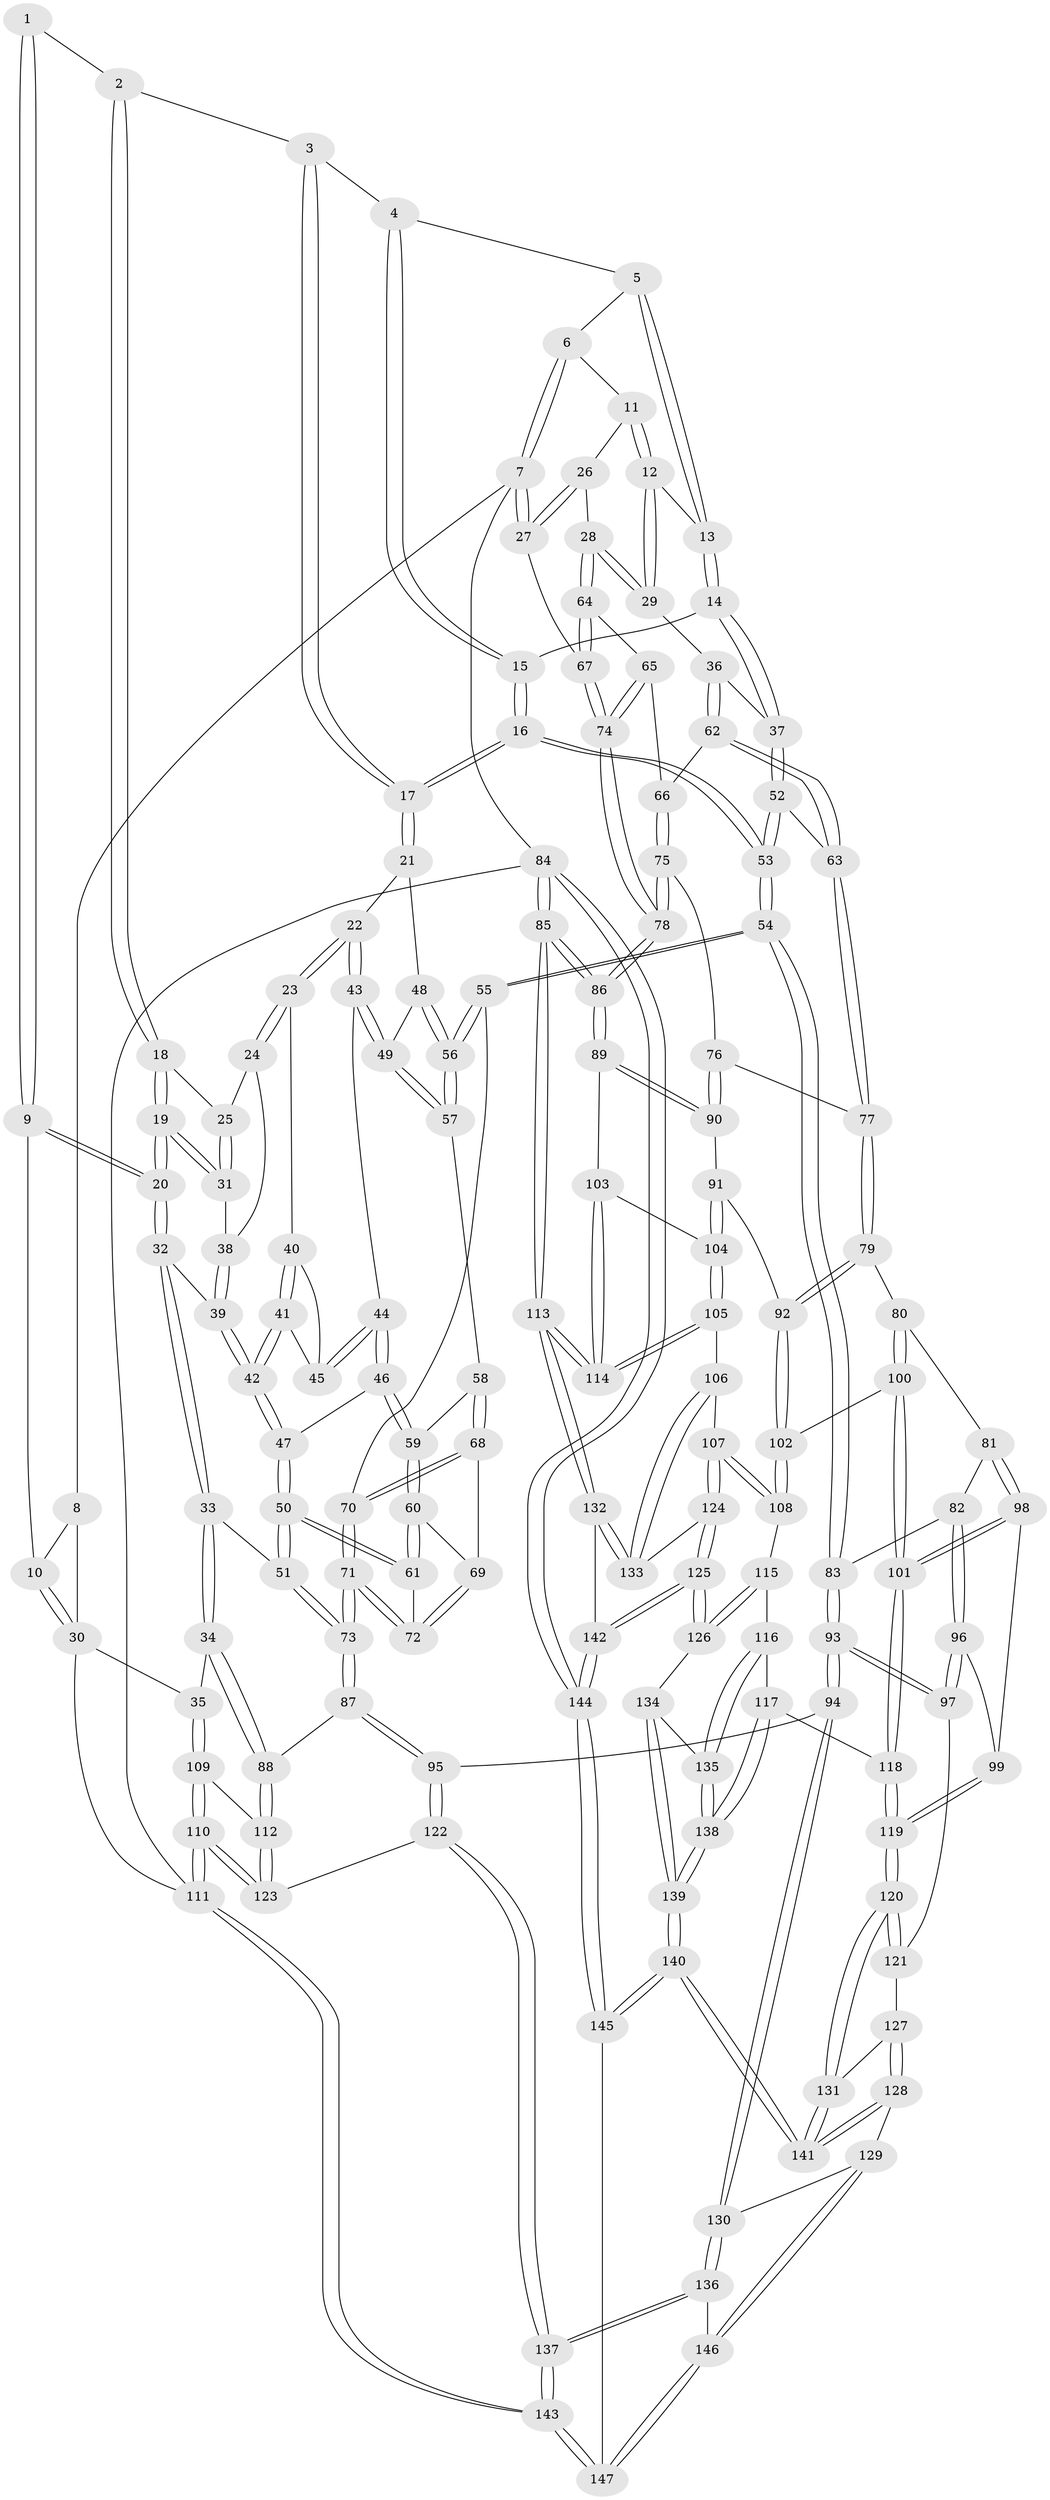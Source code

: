 // Generated by graph-tools (version 1.1) at 2025/38/03/09/25 02:38:23]
// undirected, 147 vertices, 364 edges
graph export_dot {
graph [start="1"]
  node [color=gray90,style=filled];
  1 [pos="+0.2727271417724833+0"];
  2 [pos="+0.42381142124697785+0"];
  3 [pos="+0.45508929292553385+0"];
  4 [pos="+0.6125219344200578+0"];
  5 [pos="+0.6517760323355988+0"];
  6 [pos="+0.7112081680192098+0"];
  7 [pos="+1+0"];
  8 [pos="+0+0"];
  9 [pos="+0.11724638146809267+0.12832531631526595"];
  10 [pos="+0.08043696310754074+0.1270808892295576"];
  11 [pos="+0.8212876749484926+0.1048307692189931"];
  12 [pos="+0.7853072335081177+0.15180843298718363"];
  13 [pos="+0.7385338563206774+0.17656461275744825"];
  14 [pos="+0.6805185446291434+0.23289614563373287"];
  15 [pos="+0.6632819076486717+0.230388569811621"];
  16 [pos="+0.5900947289843299+0.2579000092199827"];
  17 [pos="+0.5738900266460839+0.2510511167700757"];
  18 [pos="+0.38521309408086507+0.0302434137877197"];
  19 [pos="+0.15700096151830586+0.16610227815430323"];
  20 [pos="+0.14270174867349206+0.16585556149953862"];
  21 [pos="+0.5061872461457788+0.2560164752376076"];
  22 [pos="+0.4481604461533457+0.22137930260772723"];
  23 [pos="+0.3922237180271165+0.17380194798082754"];
  24 [pos="+0.37488812422013273+0.11644435097980005"];
  25 [pos="+0.3762132556436901+0.09498249959051884"];
  26 [pos="+0.8609617639048807+0.12047062663852637"];
  27 [pos="+1+0"];
  28 [pos="+0.9286112397460555+0.27129780277529186"];
  29 [pos="+0.8615808077081172+0.27459422335058475"];
  30 [pos="+0+0.1934291595666217"];
  31 [pos="+0.17737819327403936+0.17020137128138535"];
  32 [pos="+0.13841107460943372+0.25630780261786035"];
  33 [pos="+0.056536169648809594+0.42072640424102414"];
  34 [pos="+0+0.46014198825767005"];
  35 [pos="+0+0.46564612889083706"];
  36 [pos="+0.7866282657128031+0.29937642489543304"];
  37 [pos="+0.734375484209312+0.28052704405622153"];
  38 [pos="+0.2635737716255907+0.20032641477863564"];
  39 [pos="+0.26830404771907485+0.27179663620995403"];
  40 [pos="+0.36414391805155566+0.22931742042329845"];
  41 [pos="+0.2909777343463349+0.28342345466590146"];
  42 [pos="+0.28221118082456526+0.287732020773687"];
  43 [pos="+0.3901555361965243+0.31605488516735303"];
  44 [pos="+0.38992642606823236+0.3159043740029061"];
  45 [pos="+0.38356023876879924+0.3054435482662117"];
  46 [pos="+0.32217354755891336+0.33379413994528645"];
  47 [pos="+0.2819494243351923+0.29401296216810024"];
  48 [pos="+0.48285460817983594+0.2886973083614521"];
  49 [pos="+0.40545632812296345+0.3332689578179932"];
  50 [pos="+0.19835959146642537+0.413296784308103"];
  51 [pos="+0.19564595208704336+0.4142860235759017"];
  52 [pos="+0.6606873485697985+0.47039307505365807"];
  53 [pos="+0.5873907801092304+0.48701362939223164"];
  54 [pos="+0.5615609888729937+0.5114818468488435"];
  55 [pos="+0.5345737144899911+0.5059854202720829"];
  56 [pos="+0.4761451864604208+0.4306563090174401"];
  57 [pos="+0.40627797919649+0.3798226256355626"];
  58 [pos="+0.3513789267010418+0.3973055450021144"];
  59 [pos="+0.3352563537658869+0.3893807201305087"];
  60 [pos="+0.22908604857221535+0.41197758951821206"];
  61 [pos="+0.21139488559436562+0.4146053514265268"];
  62 [pos="+0.79203062895628+0.4251153006465361"];
  63 [pos="+0.7179457205669715+0.4732717465486864"];
  64 [pos="+0.9581065166628335+0.28216950734741386"];
  65 [pos="+0.9001014656780713+0.43647929020014387"];
  66 [pos="+0.8953710533398875+0.44535961858717027"];
  67 [pos="+1+0.20114770313157296"];
  68 [pos="+0.3501088013915258+0.41922363917161154"];
  69 [pos="+0.32530158097050266+0.44326515651051174"];
  70 [pos="+0.39641759228020707+0.5456529258523714"];
  71 [pos="+0.36405842161946816+0.5647731957491108"];
  72 [pos="+0.3102321771865102+0.4733455941234616"];
  73 [pos="+0.32233766348734344+0.6078342621049818"];
  74 [pos="+1+0.41892400030883126"];
  75 [pos="+0.9134831501835555+0.5015495780524692"];
  76 [pos="+0.8992485933058129+0.5322463862589362"];
  77 [pos="+0.7994092814607255+0.5714920789551664"];
  78 [pos="+1+0.5341114753489014"];
  79 [pos="+0.7976018965811286+0.578564012475701"];
  80 [pos="+0.6451114241835905+0.6273978261860369"];
  81 [pos="+0.6132762631593208+0.5987649870654851"];
  82 [pos="+0.5701605978592895+0.543926617382181"];
  83 [pos="+0.568251540841459+0.5397851872211631"];
  84 [pos="+1+1"];
  85 [pos="+1+1"];
  86 [pos="+1+0.6613546626235227"];
  87 [pos="+0.28244458108365456+0.6809829531973539"];
  88 [pos="+0.21432986989213593+0.6658087692372039"];
  89 [pos="+1+0.6861384086696137"];
  90 [pos="+0.9196843399980386+0.5921127909628636"];
  91 [pos="+0.8254840198489324+0.6757119500878166"];
  92 [pos="+0.8059190828517538+0.6735629036174731"];
  93 [pos="+0.4037976759238824+0.7448269542772725"];
  94 [pos="+0.3221937120412005+0.7452294867932513"];
  95 [pos="+0.2949797718234967+0.703314688595463"];
  96 [pos="+0.5158491361093371+0.7443856511917377"];
  97 [pos="+0.4446893657578465+0.7569999691718616"];
  98 [pos="+0.5736313110886326+0.7460758610276006"];
  99 [pos="+0.529399113691612+0.7504569645603173"];
  100 [pos="+0.6921941926475941+0.6992603023732987"];
  101 [pos="+0.6391340187763508+0.7698753151189762"];
  102 [pos="+0.760319795541126+0.7134804610903543"];
  103 [pos="+0.9842465601307471+0.6987518999368673"];
  104 [pos="+0.9271127904391148+0.7223061929092325"];
  105 [pos="+0.8854758895414058+0.80681213554148"];
  106 [pos="+0.8732243290907589+0.8135737635686462"];
  107 [pos="+0.855047208607629+0.8221069828071678"];
  108 [pos="+0.7763231708818287+0.7675093029771073"];
  109 [pos="+0+0.6024745200971772"];
  110 [pos="+0+1"];
  111 [pos="+0+1"];
  112 [pos="+0.08828690672867782+0.7724614281154784"];
  113 [pos="+1+0.9769459949585448"];
  114 [pos="+0.9744346671709598+0.8566219986199723"];
  115 [pos="+0.7522043074846128+0.802111605379278"];
  116 [pos="+0.7040959559760022+0.8410798799135145"];
  117 [pos="+0.6587563236563625+0.8417442527581849"];
  118 [pos="+0.6402040323316672+0.8245211492065265"];
  119 [pos="+0.5623046075865306+0.8515207460968668"];
  120 [pos="+0.546401727505129+0.8693704237620462"];
  121 [pos="+0.47131653757497843+0.8085209270799272"];
  122 [pos="+0.08844109114116375+0.8783562258458434"];
  123 [pos="+0.08537535391973639+0.876707989078576"];
  124 [pos="+0.8425301264263644+0.8684756132474271"];
  125 [pos="+0.8075837006645668+0.9202702519373827"];
  126 [pos="+0.7937330935356058+0.9152545201294483"];
  127 [pos="+0.4621913384028075+0.8589548055969357"];
  128 [pos="+0.4012093100952164+0.908673905108689"];
  129 [pos="+0.36595881572952893+0.9037311899316424"];
  130 [pos="+0.32024574946970347+0.7620068603741174"];
  131 [pos="+0.5392110464950632+0.8930663921418235"];
  132 [pos="+0.9864114546764083+0.9430629031356944"];
  133 [pos="+0.9399873000186751+0.9151561440609952"];
  134 [pos="+0.7841040198391441+0.9136750764855368"];
  135 [pos="+0.739551066973332+0.8823830873221876"];
  136 [pos="+0.1608690572162538+0.9225017822833069"];
  137 [pos="+0.157735483069872+0.9245473168326398"];
  138 [pos="+0.6568427387228686+0.9360319352659292"];
  139 [pos="+0.6524486020632981+0.9644986874750789"];
  140 [pos="+0.5879563015950485+1"];
  141 [pos="+0.5319044053779266+0.9645485709112902"];
  142 [pos="+0.8087293023189724+0.9238820242941027"];
  143 [pos="+0.22769569705020298+1"];
  144 [pos="+0.8446655444712579+1"];
  145 [pos="+0.5952681833545019+1"];
  146 [pos="+0.3533274861703812+0.9299328377451118"];
  147 [pos="+0.2849357062263115+1"];
  1 -- 2;
  1 -- 9;
  1 -- 9;
  2 -- 3;
  2 -- 18;
  2 -- 18;
  3 -- 4;
  3 -- 17;
  3 -- 17;
  4 -- 5;
  4 -- 15;
  4 -- 15;
  5 -- 6;
  5 -- 13;
  5 -- 13;
  6 -- 7;
  6 -- 7;
  6 -- 11;
  7 -- 8;
  7 -- 27;
  7 -- 27;
  7 -- 84;
  8 -- 10;
  8 -- 30;
  9 -- 10;
  9 -- 20;
  9 -- 20;
  10 -- 30;
  10 -- 30;
  11 -- 12;
  11 -- 12;
  11 -- 26;
  12 -- 13;
  12 -- 29;
  12 -- 29;
  13 -- 14;
  13 -- 14;
  14 -- 15;
  14 -- 37;
  14 -- 37;
  15 -- 16;
  15 -- 16;
  16 -- 17;
  16 -- 17;
  16 -- 53;
  16 -- 53;
  17 -- 21;
  17 -- 21;
  18 -- 19;
  18 -- 19;
  18 -- 25;
  19 -- 20;
  19 -- 20;
  19 -- 31;
  19 -- 31;
  20 -- 32;
  20 -- 32;
  21 -- 22;
  21 -- 48;
  22 -- 23;
  22 -- 23;
  22 -- 43;
  22 -- 43;
  23 -- 24;
  23 -- 24;
  23 -- 40;
  24 -- 25;
  24 -- 38;
  25 -- 31;
  25 -- 31;
  26 -- 27;
  26 -- 27;
  26 -- 28;
  27 -- 67;
  28 -- 29;
  28 -- 29;
  28 -- 64;
  28 -- 64;
  29 -- 36;
  30 -- 35;
  30 -- 111;
  31 -- 38;
  32 -- 33;
  32 -- 33;
  32 -- 39;
  33 -- 34;
  33 -- 34;
  33 -- 51;
  34 -- 35;
  34 -- 88;
  34 -- 88;
  35 -- 109;
  35 -- 109;
  36 -- 37;
  36 -- 62;
  36 -- 62;
  37 -- 52;
  37 -- 52;
  38 -- 39;
  38 -- 39;
  39 -- 42;
  39 -- 42;
  40 -- 41;
  40 -- 41;
  40 -- 45;
  41 -- 42;
  41 -- 42;
  41 -- 45;
  42 -- 47;
  42 -- 47;
  43 -- 44;
  43 -- 49;
  43 -- 49;
  44 -- 45;
  44 -- 45;
  44 -- 46;
  44 -- 46;
  46 -- 47;
  46 -- 59;
  46 -- 59;
  47 -- 50;
  47 -- 50;
  48 -- 49;
  48 -- 56;
  48 -- 56;
  49 -- 57;
  49 -- 57;
  50 -- 51;
  50 -- 51;
  50 -- 61;
  50 -- 61;
  51 -- 73;
  51 -- 73;
  52 -- 53;
  52 -- 53;
  52 -- 63;
  53 -- 54;
  53 -- 54;
  54 -- 55;
  54 -- 55;
  54 -- 83;
  54 -- 83;
  55 -- 56;
  55 -- 56;
  55 -- 70;
  56 -- 57;
  56 -- 57;
  57 -- 58;
  58 -- 59;
  58 -- 68;
  58 -- 68;
  59 -- 60;
  59 -- 60;
  60 -- 61;
  60 -- 61;
  60 -- 69;
  61 -- 72;
  62 -- 63;
  62 -- 63;
  62 -- 66;
  63 -- 77;
  63 -- 77;
  64 -- 65;
  64 -- 67;
  64 -- 67;
  65 -- 66;
  65 -- 74;
  65 -- 74;
  66 -- 75;
  66 -- 75;
  67 -- 74;
  67 -- 74;
  68 -- 69;
  68 -- 70;
  68 -- 70;
  69 -- 72;
  69 -- 72;
  70 -- 71;
  70 -- 71;
  71 -- 72;
  71 -- 72;
  71 -- 73;
  71 -- 73;
  73 -- 87;
  73 -- 87;
  74 -- 78;
  74 -- 78;
  75 -- 76;
  75 -- 78;
  75 -- 78;
  76 -- 77;
  76 -- 90;
  76 -- 90;
  77 -- 79;
  77 -- 79;
  78 -- 86;
  78 -- 86;
  79 -- 80;
  79 -- 92;
  79 -- 92;
  80 -- 81;
  80 -- 100;
  80 -- 100;
  81 -- 82;
  81 -- 98;
  81 -- 98;
  82 -- 83;
  82 -- 96;
  82 -- 96;
  83 -- 93;
  83 -- 93;
  84 -- 85;
  84 -- 85;
  84 -- 144;
  84 -- 144;
  84 -- 111;
  85 -- 86;
  85 -- 86;
  85 -- 113;
  85 -- 113;
  86 -- 89;
  86 -- 89;
  87 -- 88;
  87 -- 95;
  87 -- 95;
  88 -- 112;
  88 -- 112;
  89 -- 90;
  89 -- 90;
  89 -- 103;
  90 -- 91;
  91 -- 92;
  91 -- 104;
  91 -- 104;
  92 -- 102;
  92 -- 102;
  93 -- 94;
  93 -- 94;
  93 -- 97;
  93 -- 97;
  94 -- 95;
  94 -- 130;
  94 -- 130;
  95 -- 122;
  95 -- 122;
  96 -- 97;
  96 -- 97;
  96 -- 99;
  97 -- 121;
  98 -- 99;
  98 -- 101;
  98 -- 101;
  99 -- 119;
  99 -- 119;
  100 -- 101;
  100 -- 101;
  100 -- 102;
  101 -- 118;
  101 -- 118;
  102 -- 108;
  102 -- 108;
  103 -- 104;
  103 -- 114;
  103 -- 114;
  104 -- 105;
  104 -- 105;
  105 -- 106;
  105 -- 114;
  105 -- 114;
  106 -- 107;
  106 -- 133;
  106 -- 133;
  107 -- 108;
  107 -- 108;
  107 -- 124;
  107 -- 124;
  108 -- 115;
  109 -- 110;
  109 -- 110;
  109 -- 112;
  110 -- 111;
  110 -- 111;
  110 -- 123;
  110 -- 123;
  111 -- 143;
  111 -- 143;
  112 -- 123;
  112 -- 123;
  113 -- 114;
  113 -- 114;
  113 -- 132;
  113 -- 132;
  115 -- 116;
  115 -- 126;
  115 -- 126;
  116 -- 117;
  116 -- 135;
  116 -- 135;
  117 -- 118;
  117 -- 138;
  117 -- 138;
  118 -- 119;
  118 -- 119;
  119 -- 120;
  119 -- 120;
  120 -- 121;
  120 -- 121;
  120 -- 131;
  120 -- 131;
  121 -- 127;
  122 -- 123;
  122 -- 137;
  122 -- 137;
  124 -- 125;
  124 -- 125;
  124 -- 133;
  125 -- 126;
  125 -- 126;
  125 -- 142;
  125 -- 142;
  126 -- 134;
  127 -- 128;
  127 -- 128;
  127 -- 131;
  128 -- 129;
  128 -- 141;
  128 -- 141;
  129 -- 130;
  129 -- 146;
  129 -- 146;
  130 -- 136;
  130 -- 136;
  131 -- 141;
  131 -- 141;
  132 -- 133;
  132 -- 133;
  132 -- 142;
  134 -- 135;
  134 -- 139;
  134 -- 139;
  135 -- 138;
  135 -- 138;
  136 -- 137;
  136 -- 137;
  136 -- 146;
  137 -- 143;
  137 -- 143;
  138 -- 139;
  138 -- 139;
  139 -- 140;
  139 -- 140;
  140 -- 141;
  140 -- 141;
  140 -- 145;
  140 -- 145;
  142 -- 144;
  142 -- 144;
  143 -- 147;
  143 -- 147;
  144 -- 145;
  144 -- 145;
  145 -- 147;
  146 -- 147;
  146 -- 147;
}
